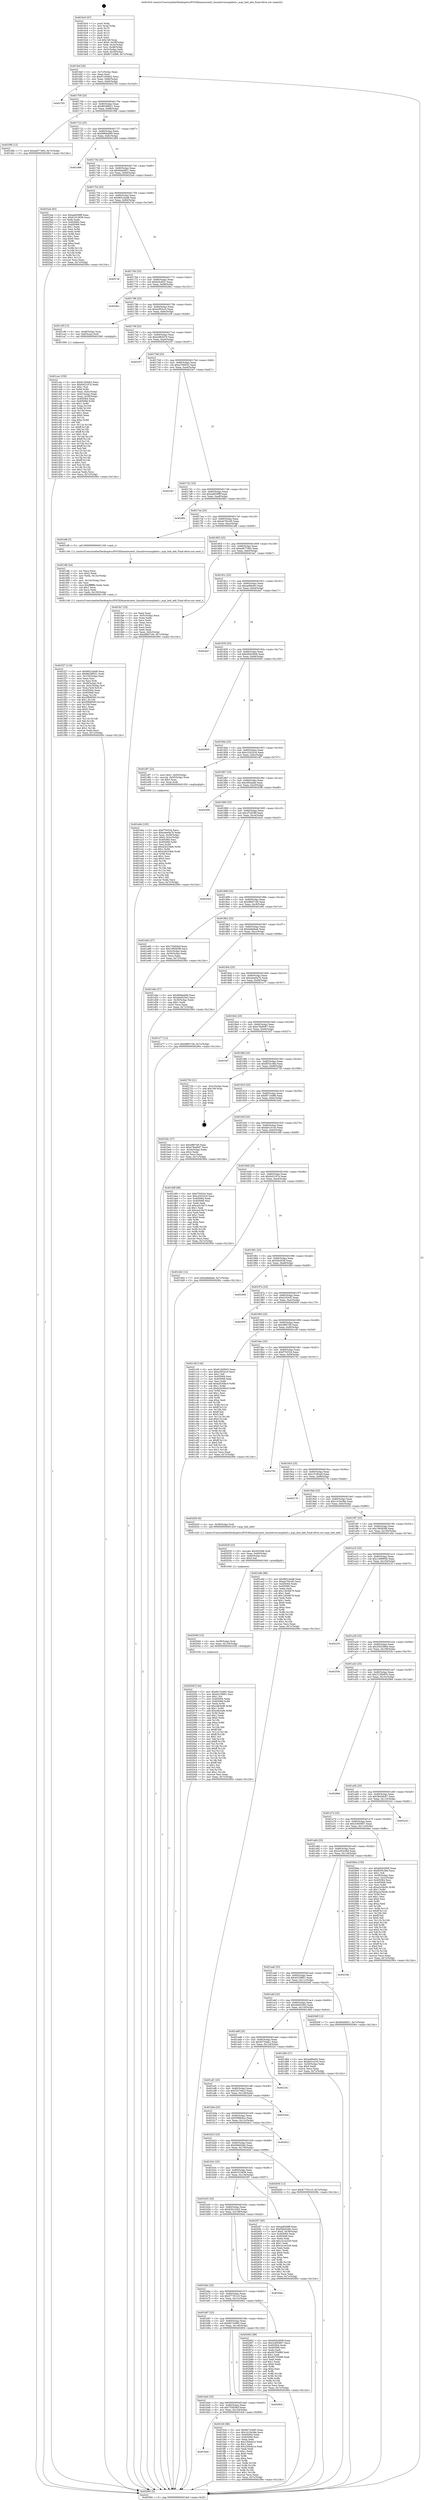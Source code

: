 digraph "0x4016c0" {
  label = "0x4016c0 (/mnt/c/Users/mathe/Desktop/tcc/POCII/binaries/extr_linuxdriversacpihed.c_acpi_hed_add_Final-ollvm.out::main(0))"
  labelloc = "t"
  node[shape=record]

  Entry [label="",width=0.3,height=0.3,shape=circle,fillcolor=black,style=filled]
  "0x4016ef" [label="{
     0x4016ef [26]\l
     | [instrs]\l
     &nbsp;&nbsp;0x4016ef \<+3\>: mov -0x7c(%rbp),%eax\l
     &nbsp;&nbsp;0x4016f2 \<+2\>: mov %eax,%ecx\l
     &nbsp;&nbsp;0x4016f4 \<+6\>: sub $0x81200b02,%ecx\l
     &nbsp;&nbsp;0x4016fa \<+3\>: mov %eax,-0x80(%rbp)\l
     &nbsp;&nbsp;0x4016fd \<+6\>: mov %ecx,-0x84(%rbp)\l
     &nbsp;&nbsp;0x401703 \<+6\>: je 0000000000402765 \<main+0x10a5\>\l
  }"]
  "0x402765" [label="{
     0x402765\l
  }", style=dashed]
  "0x401709" [label="{
     0x401709 [25]\l
     | [instrs]\l
     &nbsp;&nbsp;0x401709 \<+5\>: jmp 000000000040170e \<main+0x4e\>\l
     &nbsp;&nbsp;0x40170e \<+3\>: mov -0x80(%rbp),%eax\l
     &nbsp;&nbsp;0x401711 \<+5\>: sub $0x86298021,%eax\l
     &nbsp;&nbsp;0x401716 \<+6\>: mov %eax,-0x88(%rbp)\l
     &nbsp;&nbsp;0x40171c \<+6\>: je 0000000000401f9b \<main+0x8db\>\l
  }"]
  Exit [label="",width=0.3,height=0.3,shape=circle,fillcolor=black,style=filled,peripheries=2]
  "0x401f9b" [label="{
     0x401f9b [12]\l
     | [instrs]\l
     &nbsp;&nbsp;0x401f9b \<+7\>: movl $0xad077d92,-0x7c(%rbp)\l
     &nbsp;&nbsp;0x401fa2 \<+5\>: jmp 000000000040290c \<main+0x124c\>\l
  }"]
  "0x401722" [label="{
     0x401722 [25]\l
     | [instrs]\l
     &nbsp;&nbsp;0x401722 \<+5\>: jmp 0000000000401727 \<main+0x67\>\l
     &nbsp;&nbsp;0x401727 \<+3\>: mov -0x80(%rbp),%eax\l
     &nbsp;&nbsp;0x40172a \<+5\>: sub $0x8966eb99,%eax\l
     &nbsp;&nbsp;0x40172f \<+6\>: mov %eax,-0x8c(%rbp)\l
     &nbsp;&nbsp;0x401735 \<+6\>: je 0000000000401d69 \<main+0x6a9\>\l
  }"]
  "0x40204f" [label="{
     0x40204f [144]\l
     | [instrs]\l
     &nbsp;&nbsp;0x40204f \<+5\>: mov $0x6b73c665,%eax\l
     &nbsp;&nbsp;0x402054 \<+5\>: mov $0x43238f01,%esi\l
     &nbsp;&nbsp;0x402059 \<+2\>: mov $0x1,%cl\l
     &nbsp;&nbsp;0x40205b \<+7\>: mov 0x405064,%edx\l
     &nbsp;&nbsp;0x402062 \<+8\>: mov 0x405068,%r8d\l
     &nbsp;&nbsp;0x40206a \<+3\>: mov %edx,%r9d\l
     &nbsp;&nbsp;0x40206d \<+7\>: sub $0xcd63ed6,%r9d\l
     &nbsp;&nbsp;0x402074 \<+4\>: sub $0x1,%r9d\l
     &nbsp;&nbsp;0x402078 \<+7\>: add $0xcd63ed6,%r9d\l
     &nbsp;&nbsp;0x40207f \<+4\>: imul %r9d,%edx\l
     &nbsp;&nbsp;0x402083 \<+3\>: and $0x1,%edx\l
     &nbsp;&nbsp;0x402086 \<+3\>: cmp $0x0,%edx\l
     &nbsp;&nbsp;0x402089 \<+4\>: sete %r10b\l
     &nbsp;&nbsp;0x40208d \<+4\>: cmp $0xa,%r8d\l
     &nbsp;&nbsp;0x402091 \<+4\>: setl %r11b\l
     &nbsp;&nbsp;0x402095 \<+3\>: mov %r10b,%bl\l
     &nbsp;&nbsp;0x402098 \<+3\>: xor $0xff,%bl\l
     &nbsp;&nbsp;0x40209b \<+3\>: mov %r11b,%r14b\l
     &nbsp;&nbsp;0x40209e \<+4\>: xor $0xff,%r14b\l
     &nbsp;&nbsp;0x4020a2 \<+3\>: xor $0x1,%cl\l
     &nbsp;&nbsp;0x4020a5 \<+3\>: mov %bl,%r15b\l
     &nbsp;&nbsp;0x4020a8 \<+4\>: and $0xff,%r15b\l
     &nbsp;&nbsp;0x4020ac \<+3\>: and %cl,%r10b\l
     &nbsp;&nbsp;0x4020af \<+3\>: mov %r14b,%r12b\l
     &nbsp;&nbsp;0x4020b2 \<+4\>: and $0xff,%r12b\l
     &nbsp;&nbsp;0x4020b6 \<+3\>: and %cl,%r11b\l
     &nbsp;&nbsp;0x4020b9 \<+3\>: or %r10b,%r15b\l
     &nbsp;&nbsp;0x4020bc \<+3\>: or %r11b,%r12b\l
     &nbsp;&nbsp;0x4020bf \<+3\>: xor %r12b,%r15b\l
     &nbsp;&nbsp;0x4020c2 \<+3\>: or %r14b,%bl\l
     &nbsp;&nbsp;0x4020c5 \<+3\>: xor $0xff,%bl\l
     &nbsp;&nbsp;0x4020c8 \<+3\>: or $0x1,%cl\l
     &nbsp;&nbsp;0x4020cb \<+2\>: and %cl,%bl\l
     &nbsp;&nbsp;0x4020cd \<+3\>: or %bl,%r15b\l
     &nbsp;&nbsp;0x4020d0 \<+4\>: test $0x1,%r15b\l
     &nbsp;&nbsp;0x4020d4 \<+3\>: cmovne %esi,%eax\l
     &nbsp;&nbsp;0x4020d7 \<+3\>: mov %eax,-0x7c(%rbp)\l
     &nbsp;&nbsp;0x4020da \<+5\>: jmp 000000000040290c \<main+0x124c\>\l
  }"]
  "0x401d69" [label="{
     0x401d69\l
  }", style=dashed]
  "0x40173b" [label="{
     0x40173b [25]\l
     | [instrs]\l
     &nbsp;&nbsp;0x40173b \<+5\>: jmp 0000000000401740 \<main+0x80\>\l
     &nbsp;&nbsp;0x401740 \<+3\>: mov -0x80(%rbp),%eax\l
     &nbsp;&nbsp;0x401743 \<+5\>: sub $0x90eb6f21,%eax\l
     &nbsp;&nbsp;0x401748 \<+6\>: mov %eax,-0x90(%rbp)\l
     &nbsp;&nbsp;0x40174e \<+6\>: je 00000000004025a4 \<main+0xee4\>\l
  }"]
  "0x402040" [label="{
     0x402040 [15]\l
     | [instrs]\l
     &nbsp;&nbsp;0x402040 \<+4\>: mov -0x58(%rbp),%rdi\l
     &nbsp;&nbsp;0x402044 \<+6\>: mov %eax,-0x154(%rbp)\l
     &nbsp;&nbsp;0x40204a \<+5\>: call 0000000000401030 \<free@plt\>\l
     | [calls]\l
     &nbsp;&nbsp;0x401030 \{1\} (unknown)\l
  }"]
  "0x4025a4" [label="{
     0x4025a4 [83]\l
     | [instrs]\l
     &nbsp;&nbsp;0x4025a4 \<+5\>: mov $0xaa8508ff,%eax\l
     &nbsp;&nbsp;0x4025a9 \<+5\>: mov $0x61015636,%ecx\l
     &nbsp;&nbsp;0x4025ae \<+2\>: xor %edx,%edx\l
     &nbsp;&nbsp;0x4025b0 \<+7\>: mov 0x405064,%esi\l
     &nbsp;&nbsp;0x4025b7 \<+7\>: mov 0x405068,%edi\l
     &nbsp;&nbsp;0x4025be \<+3\>: sub $0x1,%edx\l
     &nbsp;&nbsp;0x4025c1 \<+3\>: mov %esi,%r8d\l
     &nbsp;&nbsp;0x4025c4 \<+3\>: add %edx,%r8d\l
     &nbsp;&nbsp;0x4025c7 \<+4\>: imul %r8d,%esi\l
     &nbsp;&nbsp;0x4025cb \<+3\>: and $0x1,%esi\l
     &nbsp;&nbsp;0x4025ce \<+3\>: cmp $0x0,%esi\l
     &nbsp;&nbsp;0x4025d1 \<+4\>: sete %r9b\l
     &nbsp;&nbsp;0x4025d5 \<+3\>: cmp $0xa,%edi\l
     &nbsp;&nbsp;0x4025d8 \<+4\>: setl %r10b\l
     &nbsp;&nbsp;0x4025dc \<+3\>: mov %r9b,%r11b\l
     &nbsp;&nbsp;0x4025df \<+3\>: and %r10b,%r11b\l
     &nbsp;&nbsp;0x4025e2 \<+3\>: xor %r10b,%r9b\l
     &nbsp;&nbsp;0x4025e5 \<+3\>: or %r9b,%r11b\l
     &nbsp;&nbsp;0x4025e8 \<+4\>: test $0x1,%r11b\l
     &nbsp;&nbsp;0x4025ec \<+3\>: cmovne %ecx,%eax\l
     &nbsp;&nbsp;0x4025ef \<+3\>: mov %eax,-0x7c(%rbp)\l
     &nbsp;&nbsp;0x4025f2 \<+5\>: jmp 000000000040290c \<main+0x124c\>\l
  }"]
  "0x401754" [label="{
     0x401754 [25]\l
     | [instrs]\l
     &nbsp;&nbsp;0x401754 \<+5\>: jmp 0000000000401759 \<main+0x99\>\l
     &nbsp;&nbsp;0x401759 \<+3\>: mov -0x80(%rbp),%eax\l
     &nbsp;&nbsp;0x40175c \<+5\>: sub $0x9651dad8,%eax\l
     &nbsp;&nbsp;0x401761 \<+6\>: mov %eax,-0x94(%rbp)\l
     &nbsp;&nbsp;0x401767 \<+6\>: je 00000000004027af \<main+0x10ef\>\l
  }"]
  "0x402029" [label="{
     0x402029 [23]\l
     | [instrs]\l
     &nbsp;&nbsp;0x402029 \<+10\>: movabs $0x4030d6,%rdi\l
     &nbsp;&nbsp;0x402033 \<+3\>: mov %eax,-0x60(%rbp)\l
     &nbsp;&nbsp;0x402036 \<+3\>: mov -0x60(%rbp),%esi\l
     &nbsp;&nbsp;0x402039 \<+2\>: mov $0x0,%al\l
     &nbsp;&nbsp;0x40203b \<+5\>: call 0000000000401040 \<printf@plt\>\l
     | [calls]\l
     &nbsp;&nbsp;0x401040 \{1\} (unknown)\l
  }"]
  "0x4027af" [label="{
     0x4027af\l
  }", style=dashed]
  "0x40176d" [label="{
     0x40176d [25]\l
     | [instrs]\l
     &nbsp;&nbsp;0x40176d \<+5\>: jmp 0000000000401772 \<main+0xb2\>\l
     &nbsp;&nbsp;0x401772 \<+3\>: mov -0x80(%rbp),%eax\l
     &nbsp;&nbsp;0x401775 \<+5\>: sub $0x9cfcdf31,%eax\l
     &nbsp;&nbsp;0x40177a \<+6\>: mov %eax,-0x98(%rbp)\l
     &nbsp;&nbsp;0x401780 \<+6\>: je 00000000004028e1 \<main+0x1221\>\l
  }"]
  "0x401bb9" [label="{
     0x401bb9\l
  }", style=dashed]
  "0x4028e1" [label="{
     0x4028e1\l
  }", style=dashed]
  "0x401786" [label="{
     0x401786 [25]\l
     | [instrs]\l
     &nbsp;&nbsp;0x401786 \<+5\>: jmp 000000000040178b \<main+0xcb\>\l
     &nbsp;&nbsp;0x40178b \<+3\>: mov -0x80(%rbp),%eax\l
     &nbsp;&nbsp;0x40178e \<+5\>: sub $0xa2f53cc4,%eax\l
     &nbsp;&nbsp;0x401793 \<+6\>: mov %eax,-0x9c(%rbp)\l
     &nbsp;&nbsp;0x401799 \<+6\>: je 0000000000401c9f \<main+0x5df\>\l
  }"]
  "0x401fc8" [label="{
     0x401fc8 [88]\l
     | [instrs]\l
     &nbsp;&nbsp;0x401fc8 \<+5\>: mov $0x6b73c665,%eax\l
     &nbsp;&nbsp;0x401fcd \<+5\>: mov $0x1410e38a,%ecx\l
     &nbsp;&nbsp;0x401fd2 \<+7\>: mov 0x405064,%edx\l
     &nbsp;&nbsp;0x401fd9 \<+7\>: mov 0x405068,%esi\l
     &nbsp;&nbsp;0x401fe0 \<+2\>: mov %edx,%edi\l
     &nbsp;&nbsp;0x401fe2 \<+6\>: sub $0x230bda1e,%edi\l
     &nbsp;&nbsp;0x401fe8 \<+3\>: sub $0x1,%edi\l
     &nbsp;&nbsp;0x401feb \<+6\>: add $0x230bda1e,%edi\l
     &nbsp;&nbsp;0x401ff1 \<+3\>: imul %edi,%edx\l
     &nbsp;&nbsp;0x401ff4 \<+3\>: and $0x1,%edx\l
     &nbsp;&nbsp;0x401ff7 \<+3\>: cmp $0x0,%edx\l
     &nbsp;&nbsp;0x401ffa \<+4\>: sete %r8b\l
     &nbsp;&nbsp;0x401ffe \<+3\>: cmp $0xa,%esi\l
     &nbsp;&nbsp;0x402001 \<+4\>: setl %r9b\l
     &nbsp;&nbsp;0x402005 \<+3\>: mov %r8b,%r10b\l
     &nbsp;&nbsp;0x402008 \<+3\>: and %r9b,%r10b\l
     &nbsp;&nbsp;0x40200b \<+3\>: xor %r9b,%r8b\l
     &nbsp;&nbsp;0x40200e \<+3\>: or %r8b,%r10b\l
     &nbsp;&nbsp;0x402011 \<+4\>: test $0x1,%r10b\l
     &nbsp;&nbsp;0x402015 \<+3\>: cmovne %ecx,%eax\l
     &nbsp;&nbsp;0x402018 \<+3\>: mov %eax,-0x7c(%rbp)\l
     &nbsp;&nbsp;0x40201b \<+5\>: jmp 000000000040290c \<main+0x124c\>\l
  }"]
  "0x401c9f" [label="{
     0x401c9f [13]\l
     | [instrs]\l
     &nbsp;&nbsp;0x401c9f \<+4\>: mov -0x48(%rbp),%rax\l
     &nbsp;&nbsp;0x401ca3 \<+4\>: mov 0x8(%rax),%rdi\l
     &nbsp;&nbsp;0x401ca7 \<+5\>: call 0000000000401060 \<atoi@plt\>\l
     | [calls]\l
     &nbsp;&nbsp;0x401060 \{1\} (unknown)\l
  }"]
  "0x40179f" [label="{
     0x40179f [25]\l
     | [instrs]\l
     &nbsp;&nbsp;0x40179f \<+5\>: jmp 00000000004017a4 \<main+0xe4\>\l
     &nbsp;&nbsp;0x4017a4 \<+3\>: mov -0x80(%rbp),%eax\l
     &nbsp;&nbsp;0x4017a7 \<+5\>: sub $0xa5fb5d79,%eax\l
     &nbsp;&nbsp;0x4017ac \<+6\>: mov %eax,-0xa0(%rbp)\l
     &nbsp;&nbsp;0x4017b2 \<+6\>: je 0000000000402357 \<main+0xc97\>\l
  }"]
  "0x401ba0" [label="{
     0x401ba0 [25]\l
     | [instrs]\l
     &nbsp;&nbsp;0x401ba0 \<+5\>: jmp 0000000000401ba5 \<main+0x4e5\>\l
     &nbsp;&nbsp;0x401ba5 \<+3\>: mov -0x80(%rbp),%eax\l
     &nbsp;&nbsp;0x401ba8 \<+5\>: sub $0x755838cf,%eax\l
     &nbsp;&nbsp;0x401bad \<+6\>: mov %eax,-0x144(%rbp)\l
     &nbsp;&nbsp;0x401bb3 \<+6\>: je 0000000000401fc8 \<main+0x908\>\l
  }"]
  "0x402357" [label="{
     0x402357\l
  }", style=dashed]
  "0x4017b8" [label="{
     0x4017b8 [25]\l
     | [instrs]\l
     &nbsp;&nbsp;0x4017b8 \<+5\>: jmp 00000000004017bd \<main+0xfd\>\l
     &nbsp;&nbsp;0x4017bd \<+3\>: mov -0x80(%rbp),%eax\l
     &nbsp;&nbsp;0x4017c0 \<+5\>: sub $0xa7094f32,%eax\l
     &nbsp;&nbsp;0x4017c5 \<+6\>: mov %eax,-0xa4(%rbp)\l
     &nbsp;&nbsp;0x4017cb \<+6\>: je 00000000004023e7 \<main+0xd27\>\l
  }"]
  "0x402804" [label="{
     0x402804\l
  }", style=dashed]
  "0x4023e7" [label="{
     0x4023e7\l
  }", style=dashed]
  "0x4017d1" [label="{
     0x4017d1 [25]\l
     | [instrs]\l
     &nbsp;&nbsp;0x4017d1 \<+5\>: jmp 00000000004017d6 \<main+0x116\>\l
     &nbsp;&nbsp;0x4017d6 \<+3\>: mov -0x80(%rbp),%eax\l
     &nbsp;&nbsp;0x4017d9 \<+5\>: sub $0xaa8508ff,%eax\l
     &nbsp;&nbsp;0x4017de \<+6\>: mov %eax,-0xa8(%rbp)\l
     &nbsp;&nbsp;0x4017e4 \<+6\>: je 00000000004028f2 \<main+0x1232\>\l
  }"]
  "0x401b87" [label="{
     0x401b87 [25]\l
     | [instrs]\l
     &nbsp;&nbsp;0x401b87 \<+5\>: jmp 0000000000401b8c \<main+0x4cc\>\l
     &nbsp;&nbsp;0x401b8c \<+3\>: mov -0x80(%rbp),%eax\l
     &nbsp;&nbsp;0x401b8f \<+5\>: sub $0x6b73c665,%eax\l
     &nbsp;&nbsp;0x401b94 \<+6\>: mov %eax,-0x140(%rbp)\l
     &nbsp;&nbsp;0x401b9a \<+6\>: je 0000000000402804 \<main+0x1144\>\l
  }"]
  "0x4028f2" [label="{
     0x4028f2\l
  }", style=dashed]
  "0x4017ea" [label="{
     0x4017ea [25]\l
     | [instrs]\l
     &nbsp;&nbsp;0x4017ea \<+5\>: jmp 00000000004017ef \<main+0x12f\>\l
     &nbsp;&nbsp;0x4017ef \<+3\>: mov -0x80(%rbp),%eax\l
     &nbsp;&nbsp;0x4017f2 \<+5\>: sub $0xab792cd5,%eax\l
     &nbsp;&nbsp;0x4017f7 \<+6\>: mov %eax,-0xac(%rbp)\l
     &nbsp;&nbsp;0x4017fd \<+6\>: je 0000000000401ef6 \<main+0x836\>\l
  }"]
  "0x402662" [label="{
     0x402662 [88]\l
     | [instrs]\l
     &nbsp;&nbsp;0x402662 \<+5\>: mov $0xb92b3609,%eax\l
     &nbsp;&nbsp;0x402667 \<+5\>: mov $0x3c850807,%ecx\l
     &nbsp;&nbsp;0x40266c \<+7\>: mov 0x405064,%edx\l
     &nbsp;&nbsp;0x402673 \<+7\>: mov 0x405068,%esi\l
     &nbsp;&nbsp;0x40267a \<+2\>: mov %edx,%edi\l
     &nbsp;&nbsp;0x40267c \<+6\>: sub $0x94705d89,%edi\l
     &nbsp;&nbsp;0x402682 \<+3\>: sub $0x1,%edi\l
     &nbsp;&nbsp;0x402685 \<+6\>: add $0x94705d89,%edi\l
     &nbsp;&nbsp;0x40268b \<+3\>: imul %edi,%edx\l
     &nbsp;&nbsp;0x40268e \<+3\>: and $0x1,%edx\l
     &nbsp;&nbsp;0x402691 \<+3\>: cmp $0x0,%edx\l
     &nbsp;&nbsp;0x402694 \<+4\>: sete %r8b\l
     &nbsp;&nbsp;0x402698 \<+3\>: cmp $0xa,%esi\l
     &nbsp;&nbsp;0x40269b \<+4\>: setl %r9b\l
     &nbsp;&nbsp;0x40269f \<+3\>: mov %r8b,%r10b\l
     &nbsp;&nbsp;0x4026a2 \<+3\>: and %r9b,%r10b\l
     &nbsp;&nbsp;0x4026a5 \<+3\>: xor %r9b,%r8b\l
     &nbsp;&nbsp;0x4026a8 \<+3\>: or %r8b,%r10b\l
     &nbsp;&nbsp;0x4026ab \<+4\>: test $0x1,%r10b\l
     &nbsp;&nbsp;0x4026af \<+3\>: cmovne %ecx,%eax\l
     &nbsp;&nbsp;0x4026b2 \<+3\>: mov %eax,-0x7c(%rbp)\l
     &nbsp;&nbsp;0x4026b5 \<+5\>: jmp 000000000040290c \<main+0x124c\>\l
  }"]
  "0x401ef6" [label="{
     0x401ef6 [5]\l
     | [instrs]\l
     &nbsp;&nbsp;0x401ef6 \<+5\>: call 0000000000401160 \<next_i\>\l
     | [calls]\l
     &nbsp;&nbsp;0x401160 \{1\} (/mnt/c/Users/mathe/Desktop/tcc/POCII/binaries/extr_linuxdriversacpihed.c_acpi_hed_add_Final-ollvm.out::next_i)\l
  }"]
  "0x401803" [label="{
     0x401803 [25]\l
     | [instrs]\l
     &nbsp;&nbsp;0x401803 \<+5\>: jmp 0000000000401808 \<main+0x148\>\l
     &nbsp;&nbsp;0x401808 \<+3\>: mov -0x80(%rbp),%eax\l
     &nbsp;&nbsp;0x40180b \<+5\>: sub $0xad077d92,%eax\l
     &nbsp;&nbsp;0x401810 \<+6\>: mov %eax,-0xb0(%rbp)\l
     &nbsp;&nbsp;0x401816 \<+6\>: je 0000000000401fa7 \<main+0x8e7\>\l
  }"]
  "0x401b6e" [label="{
     0x401b6e [25]\l
     | [instrs]\l
     &nbsp;&nbsp;0x401b6e \<+5\>: jmp 0000000000401b73 \<main+0x4b3\>\l
     &nbsp;&nbsp;0x401b73 \<+3\>: mov -0x80(%rbp),%eax\l
     &nbsp;&nbsp;0x401b76 \<+5\>: sub $0x677351c5,%eax\l
     &nbsp;&nbsp;0x401b7b \<+6\>: mov %eax,-0x13c(%rbp)\l
     &nbsp;&nbsp;0x401b81 \<+6\>: je 0000000000402662 \<main+0xfa2\>\l
  }"]
  "0x401fa7" [label="{
     0x401fa7 [33]\l
     | [instrs]\l
     &nbsp;&nbsp;0x401fa7 \<+2\>: xor %eax,%eax\l
     &nbsp;&nbsp;0x401fa9 \<+3\>: mov -0x5c(%rbp),%ecx\l
     &nbsp;&nbsp;0x401fac \<+2\>: mov %eax,%edx\l
     &nbsp;&nbsp;0x401fae \<+2\>: sub %ecx,%edx\l
     &nbsp;&nbsp;0x401fb0 \<+2\>: mov %eax,%ecx\l
     &nbsp;&nbsp;0x401fb2 \<+3\>: sub $0x1,%ecx\l
     &nbsp;&nbsp;0x401fb5 \<+2\>: add %ecx,%edx\l
     &nbsp;&nbsp;0x401fb7 \<+2\>: sub %edx,%eax\l
     &nbsp;&nbsp;0x401fb9 \<+3\>: mov %eax,-0x5c(%rbp)\l
     &nbsp;&nbsp;0x401fbc \<+7\>: movl $0xd8857cf4,-0x7c(%rbp)\l
     &nbsp;&nbsp;0x401fc3 \<+5\>: jmp 000000000040290c \<main+0x124c\>\l
  }"]
  "0x40181c" [label="{
     0x40181c [25]\l
     | [instrs]\l
     &nbsp;&nbsp;0x40181c \<+5\>: jmp 0000000000401821 \<main+0x161\>\l
     &nbsp;&nbsp;0x401821 \<+3\>: mov -0x80(%rbp),%eax\l
     &nbsp;&nbsp;0x401824 \<+5\>: sub $0xae8fe40c,%eax\l
     &nbsp;&nbsp;0x401829 \<+6\>: mov %eax,-0xb4(%rbp)\l
     &nbsp;&nbsp;0x40182f \<+6\>: je 00000000004024d7 \<main+0xe17\>\l
  }"]
  "0x4020eb" [label="{
     0x4020eb\l
  }", style=dashed]
  "0x4024d7" [label="{
     0x4024d7\l
  }", style=dashed]
  "0x401835" [label="{
     0x401835 [25]\l
     | [instrs]\l
     &nbsp;&nbsp;0x401835 \<+5\>: jmp 000000000040183a \<main+0x17a\>\l
     &nbsp;&nbsp;0x40183a \<+3\>: mov -0x80(%rbp),%eax\l
     &nbsp;&nbsp;0x40183d \<+5\>: sub $0xb92b3609,%eax\l
     &nbsp;&nbsp;0x401842 \<+6\>: mov %eax,-0xb8(%rbp)\l
     &nbsp;&nbsp;0x401848 \<+6\>: je 0000000000402905 \<main+0x1245\>\l
  }"]
  "0x401b55" [label="{
     0x401b55 [25]\l
     | [instrs]\l
     &nbsp;&nbsp;0x401b55 \<+5\>: jmp 0000000000401b5a \<main+0x49a\>\l
     &nbsp;&nbsp;0x401b5a \<+3\>: mov -0x80(%rbp),%eax\l
     &nbsp;&nbsp;0x401b5d \<+5\>: sub $0x62614242,%eax\l
     &nbsp;&nbsp;0x401b62 \<+6\>: mov %eax,-0x138(%rbp)\l
     &nbsp;&nbsp;0x401b68 \<+6\>: je 00000000004020eb \<main+0xa2b\>\l
  }"]
  "0x402905" [label="{
     0x402905\l
  }", style=dashed]
  "0x40184e" [label="{
     0x40184e [25]\l
     | [instrs]\l
     &nbsp;&nbsp;0x40184e \<+5\>: jmp 0000000000401853 \<main+0x193\>\l
     &nbsp;&nbsp;0x401853 \<+3\>: mov -0x80(%rbp),%eax\l
     &nbsp;&nbsp;0x401856 \<+5\>: sub $0xc32032c6,%eax\l
     &nbsp;&nbsp;0x40185b \<+6\>: mov %eax,-0xbc(%rbp)\l
     &nbsp;&nbsp;0x401861 \<+6\>: je 0000000000401df7 \<main+0x737\>\l
  }"]
  "0x4025f7" [label="{
     0x4025f7 [95]\l
     | [instrs]\l
     &nbsp;&nbsp;0x4025f7 \<+5\>: mov $0xaa8508ff,%eax\l
     &nbsp;&nbsp;0x4025fc \<+5\>: mov $0x5b6d2ddc,%ecx\l
     &nbsp;&nbsp;0x402601 \<+7\>: movl $0x0,-0x38(%rbp)\l
     &nbsp;&nbsp;0x402608 \<+7\>: mov 0x405064,%edx\l
     &nbsp;&nbsp;0x40260f \<+7\>: mov 0x405068,%esi\l
     &nbsp;&nbsp;0x402616 \<+2\>: mov %edx,%edi\l
     &nbsp;&nbsp;0x402618 \<+6\>: add $0xc41ee329,%edi\l
     &nbsp;&nbsp;0x40261e \<+3\>: sub $0x1,%edi\l
     &nbsp;&nbsp;0x402621 \<+6\>: sub $0xc41ee329,%edi\l
     &nbsp;&nbsp;0x402627 \<+3\>: imul %edi,%edx\l
     &nbsp;&nbsp;0x40262a \<+3\>: and $0x1,%edx\l
     &nbsp;&nbsp;0x40262d \<+3\>: cmp $0x0,%edx\l
     &nbsp;&nbsp;0x402630 \<+4\>: sete %r8b\l
     &nbsp;&nbsp;0x402634 \<+3\>: cmp $0xa,%esi\l
     &nbsp;&nbsp;0x402637 \<+4\>: setl %r9b\l
     &nbsp;&nbsp;0x40263b \<+3\>: mov %r8b,%r10b\l
     &nbsp;&nbsp;0x40263e \<+3\>: and %r9b,%r10b\l
     &nbsp;&nbsp;0x402641 \<+3\>: xor %r9b,%r8b\l
     &nbsp;&nbsp;0x402644 \<+3\>: or %r8b,%r10b\l
     &nbsp;&nbsp;0x402647 \<+4\>: test $0x1,%r10b\l
     &nbsp;&nbsp;0x40264b \<+3\>: cmovne %ecx,%eax\l
     &nbsp;&nbsp;0x40264e \<+3\>: mov %eax,-0x7c(%rbp)\l
     &nbsp;&nbsp;0x402651 \<+5\>: jmp 000000000040290c \<main+0x124c\>\l
  }"]
  "0x401df7" [label="{
     0x401df7 [23]\l
     | [instrs]\l
     &nbsp;&nbsp;0x401df7 \<+7\>: movl $0x1,-0x50(%rbp)\l
     &nbsp;&nbsp;0x401dfe \<+4\>: movslq -0x50(%rbp),%rax\l
     &nbsp;&nbsp;0x401e02 \<+4\>: shl $0x3,%rax\l
     &nbsp;&nbsp;0x401e06 \<+3\>: mov %rax,%rdi\l
     &nbsp;&nbsp;0x401e09 \<+5\>: call 0000000000401050 \<malloc@plt\>\l
     | [calls]\l
     &nbsp;&nbsp;0x401050 \{1\} (unknown)\l
  }"]
  "0x401867" [label="{
     0x401867 [25]\l
     | [instrs]\l
     &nbsp;&nbsp;0x401867 \<+5\>: jmp 000000000040186c \<main+0x1ac\>\l
     &nbsp;&nbsp;0x40186c \<+3\>: mov -0x80(%rbp),%eax\l
     &nbsp;&nbsp;0x40186f \<+5\>: sub $0xc6f3aabb,%eax\l
     &nbsp;&nbsp;0x401874 \<+6\>: mov %eax,-0xc0(%rbp)\l
     &nbsp;&nbsp;0x40187a \<+6\>: je 0000000000402598 \<main+0xed8\>\l
  }"]
  "0x401b3c" [label="{
     0x401b3c [25]\l
     | [instrs]\l
     &nbsp;&nbsp;0x401b3c \<+5\>: jmp 0000000000401b41 \<main+0x481\>\l
     &nbsp;&nbsp;0x401b41 \<+3\>: mov -0x80(%rbp),%eax\l
     &nbsp;&nbsp;0x401b44 \<+5\>: sub $0x61015636,%eax\l
     &nbsp;&nbsp;0x401b49 \<+6\>: mov %eax,-0x134(%rbp)\l
     &nbsp;&nbsp;0x401b4f \<+6\>: je 00000000004025f7 \<main+0xf37\>\l
  }"]
  "0x402598" [label="{
     0x402598\l
  }", style=dashed]
  "0x401880" [label="{
     0x401880 [25]\l
     | [instrs]\l
     &nbsp;&nbsp;0x401880 \<+5\>: jmp 0000000000401885 \<main+0x1c5\>\l
     &nbsp;&nbsp;0x401885 \<+3\>: mov -0x80(%rbp),%eax\l
     &nbsp;&nbsp;0x401888 \<+5\>: sub $0xcf7d438f,%eax\l
     &nbsp;&nbsp;0x40188d \<+6\>: mov %eax,-0xc4(%rbp)\l
     &nbsp;&nbsp;0x401893 \<+6\>: je 00000000004024e3 \<main+0xe23\>\l
  }"]
  "0x402656" [label="{
     0x402656 [12]\l
     | [instrs]\l
     &nbsp;&nbsp;0x402656 \<+7\>: movl $0x677351c5,-0x7c(%rbp)\l
     &nbsp;&nbsp;0x40265d \<+5\>: jmp 000000000040290c \<main+0x124c\>\l
  }"]
  "0x4024e3" [label="{
     0x4024e3\l
  }", style=dashed]
  "0x401899" [label="{
     0x401899 [25]\l
     | [instrs]\l
     &nbsp;&nbsp;0x401899 \<+5\>: jmp 000000000040189e \<main+0x1de\>\l
     &nbsp;&nbsp;0x40189e \<+3\>: mov -0x80(%rbp),%eax\l
     &nbsp;&nbsp;0x4018a1 \<+5\>: sub $0xd8857cf4,%eax\l
     &nbsp;&nbsp;0x4018a6 \<+6\>: mov %eax,-0xc8(%rbp)\l
     &nbsp;&nbsp;0x4018ac \<+6\>: je 0000000000401e83 \<main+0x7c3\>\l
  }"]
  "0x401b23" [label="{
     0x401b23 [25]\l
     | [instrs]\l
     &nbsp;&nbsp;0x401b23 \<+5\>: jmp 0000000000401b28 \<main+0x468\>\l
     &nbsp;&nbsp;0x401b28 \<+3\>: mov -0x80(%rbp),%eax\l
     &nbsp;&nbsp;0x401b2b \<+5\>: sub $0x5b6d2ddc,%eax\l
     &nbsp;&nbsp;0x401b30 \<+6\>: mov %eax,-0x130(%rbp)\l
     &nbsp;&nbsp;0x401b36 \<+6\>: je 0000000000402656 \<main+0xf96\>\l
  }"]
  "0x401e83" [label="{
     0x401e83 [27]\l
     | [instrs]\l
     &nbsp;&nbsp;0x401e83 \<+5\>: mov $0x755838cf,%eax\l
     &nbsp;&nbsp;0x401e88 \<+5\>: mov $0x199565f8,%ecx\l
     &nbsp;&nbsp;0x401e8d \<+3\>: mov -0x5c(%rbp),%edx\l
     &nbsp;&nbsp;0x401e90 \<+3\>: cmp -0x50(%rbp),%edx\l
     &nbsp;&nbsp;0x401e93 \<+3\>: cmovl %ecx,%eax\l
     &nbsp;&nbsp;0x401e96 \<+3\>: mov %eax,-0x7c(%rbp)\l
     &nbsp;&nbsp;0x401e99 \<+5\>: jmp 000000000040290c \<main+0x124c\>\l
  }"]
  "0x4018b2" [label="{
     0x4018b2 [25]\l
     | [instrs]\l
     &nbsp;&nbsp;0x4018b2 \<+5\>: jmp 00000000004018b7 \<main+0x1f7\>\l
     &nbsp;&nbsp;0x4018b7 \<+3\>: mov -0x80(%rbp),%eax\l
     &nbsp;&nbsp;0x4018ba \<+5\>: sub $0xda8afeab,%eax\l
     &nbsp;&nbsp;0x4018bf \<+6\>: mov %eax,-0xcc(%rbp)\l
     &nbsp;&nbsp;0x4018c5 \<+6\>: je 0000000000401d4e \<main+0x68e\>\l
  }"]
  "0x4028c2" [label="{
     0x4028c2\l
  }", style=dashed]
  "0x401d4e" [label="{
     0x401d4e [27]\l
     | [instrs]\l
     &nbsp;&nbsp;0x401d4e \<+5\>: mov $0x8966eb99,%eax\l
     &nbsp;&nbsp;0x401d53 \<+5\>: mov $0x46d52563,%ecx\l
     &nbsp;&nbsp;0x401d58 \<+3\>: mov -0x30(%rbp),%edx\l
     &nbsp;&nbsp;0x401d5b \<+3\>: cmp $0x1,%edx\l
     &nbsp;&nbsp;0x401d5e \<+3\>: cmovl %ecx,%eax\l
     &nbsp;&nbsp;0x401d61 \<+3\>: mov %eax,-0x7c(%rbp)\l
     &nbsp;&nbsp;0x401d64 \<+5\>: jmp 000000000040290c \<main+0x124c\>\l
  }"]
  "0x4018cb" [label="{
     0x4018cb [25]\l
     | [instrs]\l
     &nbsp;&nbsp;0x4018cb \<+5\>: jmp 00000000004018d0 \<main+0x210\>\l
     &nbsp;&nbsp;0x4018d0 \<+3\>: mov -0x80(%rbp),%eax\l
     &nbsp;&nbsp;0x4018d3 \<+5\>: sub $0xe4ee0a7b,%eax\l
     &nbsp;&nbsp;0x4018d8 \<+6\>: mov %eax,-0xd0(%rbp)\l
     &nbsp;&nbsp;0x4018de \<+6\>: je 0000000000401e77 \<main+0x7b7\>\l
  }"]
  "0x401b0a" [label="{
     0x401b0a [25]\l
     | [instrs]\l
     &nbsp;&nbsp;0x401b0a \<+5\>: jmp 0000000000401b0f \<main+0x44f\>\l
     &nbsp;&nbsp;0x401b0f \<+3\>: mov -0x80(%rbp),%eax\l
     &nbsp;&nbsp;0x401b12 \<+5\>: sub $0x59fbb9ca,%eax\l
     &nbsp;&nbsp;0x401b17 \<+6\>: mov %eax,-0x12c(%rbp)\l
     &nbsp;&nbsp;0x401b1d \<+6\>: je 00000000004028c2 \<main+0x1202\>\l
  }"]
  "0x401e77" [label="{
     0x401e77 [12]\l
     | [instrs]\l
     &nbsp;&nbsp;0x401e77 \<+7\>: movl $0xd8857cf4,-0x7c(%rbp)\l
     &nbsp;&nbsp;0x401e7e \<+5\>: jmp 000000000040290c \<main+0x124c\>\l
  }"]
  "0x4018e4" [label="{
     0x4018e4 [25]\l
     | [instrs]\l
     &nbsp;&nbsp;0x4018e4 \<+5\>: jmp 00000000004018e9 \<main+0x229\>\l
     &nbsp;&nbsp;0x4018e9 \<+3\>: mov -0x80(%rbp),%eax\l
     &nbsp;&nbsp;0x4018ec \<+5\>: sub $0xe78a8587,%eax\l
     &nbsp;&nbsp;0x4018f1 \<+6\>: mov %eax,-0xd4(%rbp)\l
     &nbsp;&nbsp;0x4018f7 \<+6\>: je 0000000000401bf7 \<main+0x537\>\l
  }"]
  "0x4022b4" [label="{
     0x4022b4\l
  }", style=dashed]
  "0x401bf7" [label="{
     0x401bf7\l
  }", style=dashed]
  "0x4018fd" [label="{
     0x4018fd [25]\l
     | [instrs]\l
     &nbsp;&nbsp;0x4018fd \<+5\>: jmp 0000000000401902 \<main+0x242\>\l
     &nbsp;&nbsp;0x401902 \<+3\>: mov -0x80(%rbp),%eax\l
     &nbsp;&nbsp;0x401905 \<+5\>: sub $0xf035c38d,%eax\l
     &nbsp;&nbsp;0x40190a \<+6\>: mov %eax,-0xd8(%rbp)\l
     &nbsp;&nbsp;0x401910 \<+6\>: je 0000000000402750 \<main+0x1090\>\l
  }"]
  "0x401af1" [label="{
     0x401af1 [25]\l
     | [instrs]\l
     &nbsp;&nbsp;0x401af1 \<+5\>: jmp 0000000000401af6 \<main+0x436\>\l
     &nbsp;&nbsp;0x401af6 \<+3\>: mov -0x80(%rbp),%eax\l
     &nbsp;&nbsp;0x401af9 \<+5\>: sub $0x5327e6c2,%eax\l
     &nbsp;&nbsp;0x401afe \<+6\>: mov %eax,-0x128(%rbp)\l
     &nbsp;&nbsp;0x401b04 \<+6\>: je 00000000004022b4 \<main+0xbf4\>\l
  }"]
  "0x402750" [label="{
     0x402750 [21]\l
     | [instrs]\l
     &nbsp;&nbsp;0x402750 \<+3\>: mov -0x2c(%rbp),%eax\l
     &nbsp;&nbsp;0x402753 \<+7\>: add $0x148,%rsp\l
     &nbsp;&nbsp;0x40275a \<+1\>: pop %rbx\l
     &nbsp;&nbsp;0x40275b \<+2\>: pop %r12\l
     &nbsp;&nbsp;0x40275d \<+2\>: pop %r13\l
     &nbsp;&nbsp;0x40275f \<+2\>: pop %r14\l
     &nbsp;&nbsp;0x402761 \<+2\>: pop %r15\l
     &nbsp;&nbsp;0x402763 \<+1\>: pop %rbp\l
     &nbsp;&nbsp;0x402764 \<+1\>: ret\l
  }"]
  "0x401916" [label="{
     0x401916 [25]\l
     | [instrs]\l
     &nbsp;&nbsp;0x401916 \<+5\>: jmp 000000000040191b \<main+0x25b\>\l
     &nbsp;&nbsp;0x40191b \<+3\>: mov -0x80(%rbp),%eax\l
     &nbsp;&nbsp;0x40191e \<+5\>: sub $0xf6714d98,%eax\l
     &nbsp;&nbsp;0x401923 \<+6\>: mov %eax,-0xdc(%rbp)\l
     &nbsp;&nbsp;0x401929 \<+6\>: je 0000000000401bdc \<main+0x51c\>\l
  }"]
  "0x40225c" [label="{
     0x40225c\l
  }", style=dashed]
  "0x401bdc" [label="{
     0x401bdc [27]\l
     | [instrs]\l
     &nbsp;&nbsp;0x401bdc \<+5\>: mov $0xef80700,%eax\l
     &nbsp;&nbsp;0x401be1 \<+5\>: mov $0xe78a8587,%ecx\l
     &nbsp;&nbsp;0x401be6 \<+3\>: mov -0x34(%rbp),%edx\l
     &nbsp;&nbsp;0x401be9 \<+3\>: cmp $0x2,%edx\l
     &nbsp;&nbsp;0x401bec \<+3\>: cmovne %ecx,%eax\l
     &nbsp;&nbsp;0x401bef \<+3\>: mov %eax,-0x7c(%rbp)\l
     &nbsp;&nbsp;0x401bf2 \<+5\>: jmp 000000000040290c \<main+0x124c\>\l
  }"]
  "0x40192f" [label="{
     0x40192f [25]\l
     | [instrs]\l
     &nbsp;&nbsp;0x40192f \<+5\>: jmp 0000000000401934 \<main+0x274\>\l
     &nbsp;&nbsp;0x401934 \<+3\>: mov -0x80(%rbp),%eax\l
     &nbsp;&nbsp;0x401937 \<+5\>: sub $0xfa01d145,%eax\l
     &nbsp;&nbsp;0x40193c \<+6\>: mov %eax,-0xe0(%rbp)\l
     &nbsp;&nbsp;0x401942 \<+6\>: je 0000000000401d9f \<main+0x6df\>\l
  }"]
  "0x40290c" [label="{
     0x40290c [5]\l
     | [instrs]\l
     &nbsp;&nbsp;0x40290c \<+5\>: jmp 00000000004016ef \<main+0x2f\>\l
  }"]
  "0x4016c0" [label="{
     0x4016c0 [47]\l
     | [instrs]\l
     &nbsp;&nbsp;0x4016c0 \<+1\>: push %rbp\l
     &nbsp;&nbsp;0x4016c1 \<+3\>: mov %rsp,%rbp\l
     &nbsp;&nbsp;0x4016c4 \<+2\>: push %r15\l
     &nbsp;&nbsp;0x4016c6 \<+2\>: push %r14\l
     &nbsp;&nbsp;0x4016c8 \<+2\>: push %r13\l
     &nbsp;&nbsp;0x4016ca \<+2\>: push %r12\l
     &nbsp;&nbsp;0x4016cc \<+1\>: push %rbx\l
     &nbsp;&nbsp;0x4016cd \<+7\>: sub $0x148,%rsp\l
     &nbsp;&nbsp;0x4016d4 \<+7\>: movl $0x0,-0x38(%rbp)\l
     &nbsp;&nbsp;0x4016db \<+3\>: mov %edi,-0x3c(%rbp)\l
     &nbsp;&nbsp;0x4016de \<+4\>: mov %rsi,-0x48(%rbp)\l
     &nbsp;&nbsp;0x4016e2 \<+3\>: mov -0x3c(%rbp),%edi\l
     &nbsp;&nbsp;0x4016e5 \<+3\>: mov %edi,-0x34(%rbp)\l
     &nbsp;&nbsp;0x4016e8 \<+7\>: movl $0xf6714d98,-0x7c(%rbp)\l
  }"]
  "0x401f27" [label="{
     0x401f27 [116]\l
     | [instrs]\l
     &nbsp;&nbsp;0x401f27 \<+5\>: mov $0x9651dad8,%ecx\l
     &nbsp;&nbsp;0x401f2c \<+5\>: mov $0x86298021,%edx\l
     &nbsp;&nbsp;0x401f31 \<+6\>: mov -0x150(%rbp),%esi\l
     &nbsp;&nbsp;0x401f37 \<+3\>: imul %eax,%esi\l
     &nbsp;&nbsp;0x401f3a \<+3\>: movslq %esi,%rdi\l
     &nbsp;&nbsp;0x401f3d \<+4\>: mov -0x58(%rbp),%r8\l
     &nbsp;&nbsp;0x401f41 \<+4\>: movslq -0x5c(%rbp),%r9\l
     &nbsp;&nbsp;0x401f45 \<+4\>: mov %rdi,(%r8,%r9,8)\l
     &nbsp;&nbsp;0x401f49 \<+7\>: mov 0x405064,%eax\l
     &nbsp;&nbsp;0x401f50 \<+7\>: mov 0x405068,%esi\l
     &nbsp;&nbsp;0x401f57 \<+3\>: mov %eax,%r10d\l
     &nbsp;&nbsp;0x401f5a \<+7\>: add $0x5f8d9583,%r10d\l
     &nbsp;&nbsp;0x401f61 \<+4\>: sub $0x1,%r10d\l
     &nbsp;&nbsp;0x401f65 \<+7\>: sub $0x5f8d9583,%r10d\l
     &nbsp;&nbsp;0x401f6c \<+4\>: imul %r10d,%eax\l
     &nbsp;&nbsp;0x401f70 \<+3\>: and $0x1,%eax\l
     &nbsp;&nbsp;0x401f73 \<+3\>: cmp $0x0,%eax\l
     &nbsp;&nbsp;0x401f76 \<+4\>: sete %r11b\l
     &nbsp;&nbsp;0x401f7a \<+3\>: cmp $0xa,%esi\l
     &nbsp;&nbsp;0x401f7d \<+3\>: setl %bl\l
     &nbsp;&nbsp;0x401f80 \<+3\>: mov %r11b,%r14b\l
     &nbsp;&nbsp;0x401f83 \<+3\>: and %bl,%r14b\l
     &nbsp;&nbsp;0x401f86 \<+3\>: xor %bl,%r11b\l
     &nbsp;&nbsp;0x401f89 \<+3\>: or %r11b,%r14b\l
     &nbsp;&nbsp;0x401f8c \<+4\>: test $0x1,%r14b\l
     &nbsp;&nbsp;0x401f90 \<+3\>: cmovne %edx,%ecx\l
     &nbsp;&nbsp;0x401f93 \<+3\>: mov %ecx,-0x7c(%rbp)\l
     &nbsp;&nbsp;0x401f96 \<+5\>: jmp 000000000040290c \<main+0x124c\>\l
  }"]
  "0x401d9f" [label="{
     0x401d9f [88]\l
     | [instrs]\l
     &nbsp;&nbsp;0x401d9f \<+5\>: mov $0xf750534,%eax\l
     &nbsp;&nbsp;0x401da4 \<+5\>: mov $0xc32032c6,%ecx\l
     &nbsp;&nbsp;0x401da9 \<+7\>: mov 0x405064,%edx\l
     &nbsp;&nbsp;0x401db0 \<+7\>: mov 0x405068,%esi\l
     &nbsp;&nbsp;0x401db7 \<+2\>: mov %edx,%edi\l
     &nbsp;&nbsp;0x401db9 \<+6\>: sub $0xce419a73,%edi\l
     &nbsp;&nbsp;0x401dbf \<+3\>: sub $0x1,%edi\l
     &nbsp;&nbsp;0x401dc2 \<+6\>: add $0xce419a73,%edi\l
     &nbsp;&nbsp;0x401dc8 \<+3\>: imul %edi,%edx\l
     &nbsp;&nbsp;0x401dcb \<+3\>: and $0x1,%edx\l
     &nbsp;&nbsp;0x401dce \<+3\>: cmp $0x0,%edx\l
     &nbsp;&nbsp;0x401dd1 \<+4\>: sete %r8b\l
     &nbsp;&nbsp;0x401dd5 \<+3\>: cmp $0xa,%esi\l
     &nbsp;&nbsp;0x401dd8 \<+4\>: setl %r9b\l
     &nbsp;&nbsp;0x401ddc \<+3\>: mov %r8b,%r10b\l
     &nbsp;&nbsp;0x401ddf \<+3\>: and %r9b,%r10b\l
     &nbsp;&nbsp;0x401de2 \<+3\>: xor %r9b,%r8b\l
     &nbsp;&nbsp;0x401de5 \<+3\>: or %r8b,%r10b\l
     &nbsp;&nbsp;0x401de8 \<+4\>: test $0x1,%r10b\l
     &nbsp;&nbsp;0x401dec \<+3\>: cmovne %ecx,%eax\l
     &nbsp;&nbsp;0x401def \<+3\>: mov %eax,-0x7c(%rbp)\l
     &nbsp;&nbsp;0x401df2 \<+5\>: jmp 000000000040290c \<main+0x124c\>\l
  }"]
  "0x401948" [label="{
     0x401948 [25]\l
     | [instrs]\l
     &nbsp;&nbsp;0x401948 \<+5\>: jmp 000000000040194d \<main+0x28d\>\l
     &nbsp;&nbsp;0x40194d \<+3\>: mov -0x80(%rbp),%eax\l
     &nbsp;&nbsp;0x401950 \<+5\>: sub $0xfc62187a,%eax\l
     &nbsp;&nbsp;0x401955 \<+6\>: mov %eax,-0xe4(%rbp)\l
     &nbsp;&nbsp;0x40195b \<+6\>: je 0000000000401d42 \<main+0x682\>\l
  }"]
  "0x401efb" [label="{
     0x401efb [44]\l
     | [instrs]\l
     &nbsp;&nbsp;0x401efb \<+2\>: xor %ecx,%ecx\l
     &nbsp;&nbsp;0x401efd \<+5\>: mov $0x2,%edx\l
     &nbsp;&nbsp;0x401f02 \<+6\>: mov %edx,-0x14c(%rbp)\l
     &nbsp;&nbsp;0x401f08 \<+1\>: cltd\l
     &nbsp;&nbsp;0x401f09 \<+6\>: mov -0x14c(%rbp),%esi\l
     &nbsp;&nbsp;0x401f0f \<+2\>: idiv %esi\l
     &nbsp;&nbsp;0x401f11 \<+6\>: imul $0xfffffffe,%edx,%edx\l
     &nbsp;&nbsp;0x401f17 \<+3\>: sub $0x1,%ecx\l
     &nbsp;&nbsp;0x401f1a \<+2\>: sub %ecx,%edx\l
     &nbsp;&nbsp;0x401f1c \<+6\>: mov %edx,-0x150(%rbp)\l
     &nbsp;&nbsp;0x401f22 \<+5\>: call 0000000000401160 \<next_i\>\l
     | [calls]\l
     &nbsp;&nbsp;0x401160 \{1\} (/mnt/c/Users/mathe/Desktop/tcc/POCII/binaries/extr_linuxdriversacpihed.c_acpi_hed_add_Final-ollvm.out::next_i)\l
  }"]
  "0x401d42" [label="{
     0x401d42 [12]\l
     | [instrs]\l
     &nbsp;&nbsp;0x401d42 \<+7\>: movl $0xda8afeab,-0x7c(%rbp)\l
     &nbsp;&nbsp;0x401d49 \<+5\>: jmp 000000000040290c \<main+0x124c\>\l
  }"]
  "0x401961" [label="{
     0x401961 [25]\l
     | [instrs]\l
     &nbsp;&nbsp;0x401961 \<+5\>: jmp 0000000000401966 \<main+0x2a6\>\l
     &nbsp;&nbsp;0x401966 \<+3\>: mov -0x80(%rbp),%eax\l
     &nbsp;&nbsp;0x401969 \<+5\>: sub $0x5fe2638,%eax\l
     &nbsp;&nbsp;0x40196e \<+6\>: mov %eax,-0xe8(%rbp)\l
     &nbsp;&nbsp;0x401974 \<+6\>: je 0000000000402490 \<main+0xdd0\>\l
  }"]
  "0x401e0e" [label="{
     0x401e0e [105]\l
     | [instrs]\l
     &nbsp;&nbsp;0x401e0e \<+5\>: mov $0xf750534,%ecx\l
     &nbsp;&nbsp;0x401e13 \<+5\>: mov $0xe4ee0a7b,%edx\l
     &nbsp;&nbsp;0x401e18 \<+4\>: mov %rax,-0x58(%rbp)\l
     &nbsp;&nbsp;0x401e1c \<+7\>: movl $0x0,-0x5c(%rbp)\l
     &nbsp;&nbsp;0x401e23 \<+7\>: mov 0x405064,%esi\l
     &nbsp;&nbsp;0x401e2a \<+8\>: mov 0x405068,%r8d\l
     &nbsp;&nbsp;0x401e32 \<+3\>: mov %esi,%r9d\l
     &nbsp;&nbsp;0x401e35 \<+7\>: add $0x426234b6,%r9d\l
     &nbsp;&nbsp;0x401e3c \<+4\>: sub $0x1,%r9d\l
     &nbsp;&nbsp;0x401e40 \<+7\>: sub $0x426234b6,%r9d\l
     &nbsp;&nbsp;0x401e47 \<+4\>: imul %r9d,%esi\l
     &nbsp;&nbsp;0x401e4b \<+3\>: and $0x1,%esi\l
     &nbsp;&nbsp;0x401e4e \<+3\>: cmp $0x0,%esi\l
     &nbsp;&nbsp;0x401e51 \<+4\>: sete %r10b\l
     &nbsp;&nbsp;0x401e55 \<+4\>: cmp $0xa,%r8d\l
     &nbsp;&nbsp;0x401e59 \<+4\>: setl %r11b\l
     &nbsp;&nbsp;0x401e5d \<+3\>: mov %r10b,%bl\l
     &nbsp;&nbsp;0x401e60 \<+3\>: and %r11b,%bl\l
     &nbsp;&nbsp;0x401e63 \<+3\>: xor %r11b,%r10b\l
     &nbsp;&nbsp;0x401e66 \<+3\>: or %r10b,%bl\l
     &nbsp;&nbsp;0x401e69 \<+3\>: test $0x1,%bl\l
     &nbsp;&nbsp;0x401e6c \<+3\>: cmovne %edx,%ecx\l
     &nbsp;&nbsp;0x401e6f \<+3\>: mov %ecx,-0x7c(%rbp)\l
     &nbsp;&nbsp;0x401e72 \<+5\>: jmp 000000000040290c \<main+0x124c\>\l
  }"]
  "0x402490" [label="{
     0x402490\l
  }", style=dashed]
  "0x40197a" [label="{
     0x40197a [25]\l
     | [instrs]\l
     &nbsp;&nbsp;0x40197a \<+5\>: jmp 000000000040197f \<main+0x2bf\>\l
     &nbsp;&nbsp;0x40197f \<+3\>: mov -0x80(%rbp),%eax\l
     &nbsp;&nbsp;0x401982 \<+5\>: sub $0xd183cf2,%eax\l
     &nbsp;&nbsp;0x401987 \<+6\>: mov %eax,-0xec(%rbp)\l
     &nbsp;&nbsp;0x40198d \<+6\>: je 000000000040283f \<main+0x117f\>\l
  }"]
  "0x401ad8" [label="{
     0x401ad8 [25]\l
     | [instrs]\l
     &nbsp;&nbsp;0x401ad8 \<+5\>: jmp 0000000000401add \<main+0x41d\>\l
     &nbsp;&nbsp;0x401add \<+3\>: mov -0x80(%rbp),%eax\l
     &nbsp;&nbsp;0x401ae0 \<+5\>: sub $0x5075ebe1,%eax\l
     &nbsp;&nbsp;0x401ae5 \<+6\>: mov %eax,-0x124(%rbp)\l
     &nbsp;&nbsp;0x401aeb \<+6\>: je 000000000040225c \<main+0xb9c\>\l
  }"]
  "0x40283f" [label="{
     0x40283f\l
  }", style=dashed]
  "0x401993" [label="{
     0x401993 [25]\l
     | [instrs]\l
     &nbsp;&nbsp;0x401993 \<+5\>: jmp 0000000000401998 \<main+0x2d8\>\l
     &nbsp;&nbsp;0x401998 \<+3\>: mov -0x80(%rbp),%eax\l
     &nbsp;&nbsp;0x40199b \<+5\>: sub $0xef80700,%eax\l
     &nbsp;&nbsp;0x4019a0 \<+6\>: mov %eax,-0xf0(%rbp)\l
     &nbsp;&nbsp;0x4019a6 \<+6\>: je 0000000000401c0f \<main+0x54f\>\l
  }"]
  "0x401d84" [label="{
     0x401d84 [27]\l
     | [instrs]\l
     &nbsp;&nbsp;0x401d84 \<+5\>: mov $0xae8fe40c,%eax\l
     &nbsp;&nbsp;0x401d89 \<+5\>: mov $0xfa01d145,%ecx\l
     &nbsp;&nbsp;0x401d8e \<+3\>: mov -0x30(%rbp),%edx\l
     &nbsp;&nbsp;0x401d91 \<+3\>: cmp $0x0,%edx\l
     &nbsp;&nbsp;0x401d94 \<+3\>: cmove %ecx,%eax\l
     &nbsp;&nbsp;0x401d97 \<+3\>: mov %eax,-0x7c(%rbp)\l
     &nbsp;&nbsp;0x401d9a \<+5\>: jmp 000000000040290c \<main+0x124c\>\l
  }"]
  "0x401c0f" [label="{
     0x401c0f [144]\l
     | [instrs]\l
     &nbsp;&nbsp;0x401c0f \<+5\>: mov $0x81200b02,%eax\l
     &nbsp;&nbsp;0x401c14 \<+5\>: mov $0xa2f53cc4,%ecx\l
     &nbsp;&nbsp;0x401c19 \<+2\>: mov $0x1,%dl\l
     &nbsp;&nbsp;0x401c1b \<+7\>: mov 0x405064,%esi\l
     &nbsp;&nbsp;0x401c22 \<+7\>: mov 0x405068,%edi\l
     &nbsp;&nbsp;0x401c29 \<+3\>: mov %esi,%r8d\l
     &nbsp;&nbsp;0x401c2c \<+7\>: add $0xb2b30bc0,%r8d\l
     &nbsp;&nbsp;0x401c33 \<+4\>: sub $0x1,%r8d\l
     &nbsp;&nbsp;0x401c37 \<+7\>: sub $0xb2b30bc0,%r8d\l
     &nbsp;&nbsp;0x401c3e \<+4\>: imul %r8d,%esi\l
     &nbsp;&nbsp;0x401c42 \<+3\>: and $0x1,%esi\l
     &nbsp;&nbsp;0x401c45 \<+3\>: cmp $0x0,%esi\l
     &nbsp;&nbsp;0x401c48 \<+4\>: sete %r9b\l
     &nbsp;&nbsp;0x401c4c \<+3\>: cmp $0xa,%edi\l
     &nbsp;&nbsp;0x401c4f \<+4\>: setl %r10b\l
     &nbsp;&nbsp;0x401c53 \<+3\>: mov %r9b,%r11b\l
     &nbsp;&nbsp;0x401c56 \<+4\>: xor $0xff,%r11b\l
     &nbsp;&nbsp;0x401c5a \<+3\>: mov %r10b,%bl\l
     &nbsp;&nbsp;0x401c5d \<+3\>: xor $0xff,%bl\l
     &nbsp;&nbsp;0x401c60 \<+3\>: xor $0x0,%dl\l
     &nbsp;&nbsp;0x401c63 \<+3\>: mov %r11b,%r14b\l
     &nbsp;&nbsp;0x401c66 \<+4\>: and $0x0,%r14b\l
     &nbsp;&nbsp;0x401c6a \<+3\>: and %dl,%r9b\l
     &nbsp;&nbsp;0x401c6d \<+3\>: mov %bl,%r15b\l
     &nbsp;&nbsp;0x401c70 \<+4\>: and $0x0,%r15b\l
     &nbsp;&nbsp;0x401c74 \<+3\>: and %dl,%r10b\l
     &nbsp;&nbsp;0x401c77 \<+3\>: or %r9b,%r14b\l
     &nbsp;&nbsp;0x401c7a \<+3\>: or %r10b,%r15b\l
     &nbsp;&nbsp;0x401c7d \<+3\>: xor %r15b,%r14b\l
     &nbsp;&nbsp;0x401c80 \<+3\>: or %bl,%r11b\l
     &nbsp;&nbsp;0x401c83 \<+4\>: xor $0xff,%r11b\l
     &nbsp;&nbsp;0x401c87 \<+3\>: or $0x0,%dl\l
     &nbsp;&nbsp;0x401c8a \<+3\>: and %dl,%r11b\l
     &nbsp;&nbsp;0x401c8d \<+3\>: or %r11b,%r14b\l
     &nbsp;&nbsp;0x401c90 \<+4\>: test $0x1,%r14b\l
     &nbsp;&nbsp;0x401c94 \<+3\>: cmovne %ecx,%eax\l
     &nbsp;&nbsp;0x401c97 \<+3\>: mov %eax,-0x7c(%rbp)\l
     &nbsp;&nbsp;0x401c9a \<+5\>: jmp 000000000040290c \<main+0x124c\>\l
  }"]
  "0x4019ac" [label="{
     0x4019ac [25]\l
     | [instrs]\l
     &nbsp;&nbsp;0x4019ac \<+5\>: jmp 00000000004019b1 \<main+0x2f1\>\l
     &nbsp;&nbsp;0x4019b1 \<+3\>: mov -0x80(%rbp),%eax\l
     &nbsp;&nbsp;0x4019b4 \<+5\>: sub $0xf750534,%eax\l
     &nbsp;&nbsp;0x4019b9 \<+6\>: mov %eax,-0xf4(%rbp)\l
     &nbsp;&nbsp;0x4019bf \<+6\>: je 0000000000402781 \<main+0x10c1\>\l
  }"]
  "0x401cac" [label="{
     0x401cac [150]\l
     | [instrs]\l
     &nbsp;&nbsp;0x401cac \<+5\>: mov $0x81200b02,%ecx\l
     &nbsp;&nbsp;0x401cb1 \<+5\>: mov $0xfc62187a,%edx\l
     &nbsp;&nbsp;0x401cb6 \<+3\>: mov $0x1,%sil\l
     &nbsp;&nbsp;0x401cb9 \<+3\>: xor %r8d,%r8d\l
     &nbsp;&nbsp;0x401cbc \<+3\>: mov %eax,-0x4c(%rbp)\l
     &nbsp;&nbsp;0x401cbf \<+3\>: mov -0x4c(%rbp),%eax\l
     &nbsp;&nbsp;0x401cc2 \<+3\>: mov %eax,-0x30(%rbp)\l
     &nbsp;&nbsp;0x401cc5 \<+7\>: mov 0x405064,%eax\l
     &nbsp;&nbsp;0x401ccc \<+8\>: mov 0x405068,%r9d\l
     &nbsp;&nbsp;0x401cd4 \<+4\>: sub $0x1,%r8d\l
     &nbsp;&nbsp;0x401cd8 \<+3\>: mov %eax,%r10d\l
     &nbsp;&nbsp;0x401cdb \<+3\>: add %r8d,%r10d\l
     &nbsp;&nbsp;0x401cde \<+4\>: imul %r10d,%eax\l
     &nbsp;&nbsp;0x401ce2 \<+3\>: and $0x1,%eax\l
     &nbsp;&nbsp;0x401ce5 \<+3\>: cmp $0x0,%eax\l
     &nbsp;&nbsp;0x401ce8 \<+4\>: sete %r11b\l
     &nbsp;&nbsp;0x401cec \<+4\>: cmp $0xa,%r9d\l
     &nbsp;&nbsp;0x401cf0 \<+3\>: setl %bl\l
     &nbsp;&nbsp;0x401cf3 \<+3\>: mov %r11b,%r14b\l
     &nbsp;&nbsp;0x401cf6 \<+4\>: xor $0xff,%r14b\l
     &nbsp;&nbsp;0x401cfa \<+3\>: mov %bl,%r15b\l
     &nbsp;&nbsp;0x401cfd \<+4\>: xor $0xff,%r15b\l
     &nbsp;&nbsp;0x401d01 \<+4\>: xor $0x1,%sil\l
     &nbsp;&nbsp;0x401d05 \<+3\>: mov %r14b,%r12b\l
     &nbsp;&nbsp;0x401d08 \<+4\>: and $0xff,%r12b\l
     &nbsp;&nbsp;0x401d0c \<+3\>: and %sil,%r11b\l
     &nbsp;&nbsp;0x401d0f \<+3\>: mov %r15b,%r13b\l
     &nbsp;&nbsp;0x401d12 \<+4\>: and $0xff,%r13b\l
     &nbsp;&nbsp;0x401d16 \<+3\>: and %sil,%bl\l
     &nbsp;&nbsp;0x401d19 \<+3\>: or %r11b,%r12b\l
     &nbsp;&nbsp;0x401d1c \<+3\>: or %bl,%r13b\l
     &nbsp;&nbsp;0x401d1f \<+3\>: xor %r13b,%r12b\l
     &nbsp;&nbsp;0x401d22 \<+3\>: or %r15b,%r14b\l
     &nbsp;&nbsp;0x401d25 \<+4\>: xor $0xff,%r14b\l
     &nbsp;&nbsp;0x401d29 \<+4\>: or $0x1,%sil\l
     &nbsp;&nbsp;0x401d2d \<+3\>: and %sil,%r14b\l
     &nbsp;&nbsp;0x401d30 \<+3\>: or %r14b,%r12b\l
     &nbsp;&nbsp;0x401d33 \<+4\>: test $0x1,%r12b\l
     &nbsp;&nbsp;0x401d37 \<+3\>: cmovne %edx,%ecx\l
     &nbsp;&nbsp;0x401d3a \<+3\>: mov %ecx,-0x7c(%rbp)\l
     &nbsp;&nbsp;0x401d3d \<+5\>: jmp 000000000040290c \<main+0x124c\>\l
  }"]
  "0x401abf" [label="{
     0x401abf [25]\l
     | [instrs]\l
     &nbsp;&nbsp;0x401abf \<+5\>: jmp 0000000000401ac4 \<main+0x404\>\l
     &nbsp;&nbsp;0x401ac4 \<+3\>: mov -0x80(%rbp),%eax\l
     &nbsp;&nbsp;0x401ac7 \<+5\>: sub $0x46d52563,%eax\l
     &nbsp;&nbsp;0x401acc \<+6\>: mov %eax,-0x120(%rbp)\l
     &nbsp;&nbsp;0x401ad2 \<+6\>: je 0000000000401d84 \<main+0x6c4\>\l
  }"]
  "0x402781" [label="{
     0x402781\l
  }", style=dashed]
  "0x4019c5" [label="{
     0x4019c5 [25]\l
     | [instrs]\l
     &nbsp;&nbsp;0x4019c5 \<+5\>: jmp 00000000004019ca \<main+0x30a\>\l
     &nbsp;&nbsp;0x4019ca \<+3\>: mov -0x80(%rbp),%eax\l
     &nbsp;&nbsp;0x4019cd \<+5\>: sub $0x101f9ce9,%eax\l
     &nbsp;&nbsp;0x4019d2 \<+6\>: mov %eax,-0xf8(%rbp)\l
     &nbsp;&nbsp;0x4019d8 \<+6\>: je 000000000040217b \<main+0xabb\>\l
  }"]
  "0x4020df" [label="{
     0x4020df [12]\l
     | [instrs]\l
     &nbsp;&nbsp;0x4020df \<+7\>: movl $0x90eb6f21,-0x7c(%rbp)\l
     &nbsp;&nbsp;0x4020e6 \<+5\>: jmp 000000000040290c \<main+0x124c\>\l
  }"]
  "0x40217b" [label="{
     0x40217b\l
  }", style=dashed]
  "0x4019de" [label="{
     0x4019de [25]\l
     | [instrs]\l
     &nbsp;&nbsp;0x4019de \<+5\>: jmp 00000000004019e3 \<main+0x323\>\l
     &nbsp;&nbsp;0x4019e3 \<+3\>: mov -0x80(%rbp),%eax\l
     &nbsp;&nbsp;0x4019e6 \<+5\>: sub $0x1410e38a,%eax\l
     &nbsp;&nbsp;0x4019eb \<+6\>: mov %eax,-0xfc(%rbp)\l
     &nbsp;&nbsp;0x4019f1 \<+6\>: je 0000000000402020 \<main+0x960\>\l
  }"]
  "0x401aa6" [label="{
     0x401aa6 [25]\l
     | [instrs]\l
     &nbsp;&nbsp;0x401aa6 \<+5\>: jmp 0000000000401aab \<main+0x3eb\>\l
     &nbsp;&nbsp;0x401aab \<+3\>: mov -0x80(%rbp),%eax\l
     &nbsp;&nbsp;0x401aae \<+5\>: sub $0x43238f01,%eax\l
     &nbsp;&nbsp;0x401ab3 \<+6\>: mov %eax,-0x11c(%rbp)\l
     &nbsp;&nbsp;0x401ab9 \<+6\>: je 00000000004020df \<main+0xa1f\>\l
  }"]
  "0x402020" [label="{
     0x402020 [9]\l
     | [instrs]\l
     &nbsp;&nbsp;0x402020 \<+4\>: mov -0x58(%rbp),%rdi\l
     &nbsp;&nbsp;0x402024 \<+5\>: call 0000000000401420 \<acpi_hed_add\>\l
     | [calls]\l
     &nbsp;&nbsp;0x401420 \{1\} (/mnt/c/Users/mathe/Desktop/tcc/POCII/binaries/extr_linuxdriversacpihed.c_acpi_hed_add_Final-ollvm.out::acpi_hed_add)\l
  }"]
  "0x4019f7" [label="{
     0x4019f7 [25]\l
     | [instrs]\l
     &nbsp;&nbsp;0x4019f7 \<+5\>: jmp 00000000004019fc \<main+0x33c\>\l
     &nbsp;&nbsp;0x4019fc \<+3\>: mov -0x80(%rbp),%eax\l
     &nbsp;&nbsp;0x4019ff \<+5\>: sub $0x199565f8,%eax\l
     &nbsp;&nbsp;0x401a04 \<+6\>: mov %eax,-0x100(%rbp)\l
     &nbsp;&nbsp;0x401a0a \<+6\>: je 0000000000401e9e \<main+0x7de\>\l
  }"]
  "0x40234b" [label="{
     0x40234b\l
  }", style=dashed]
  "0x401e9e" [label="{
     0x401e9e [88]\l
     | [instrs]\l
     &nbsp;&nbsp;0x401e9e \<+5\>: mov $0x9651dad8,%eax\l
     &nbsp;&nbsp;0x401ea3 \<+5\>: mov $0xab792cd5,%ecx\l
     &nbsp;&nbsp;0x401ea8 \<+7\>: mov 0x405064,%edx\l
     &nbsp;&nbsp;0x401eaf \<+7\>: mov 0x405068,%esi\l
     &nbsp;&nbsp;0x401eb6 \<+2\>: mov %edx,%edi\l
     &nbsp;&nbsp;0x401eb8 \<+6\>: add $0x1283b679,%edi\l
     &nbsp;&nbsp;0x401ebe \<+3\>: sub $0x1,%edi\l
     &nbsp;&nbsp;0x401ec1 \<+6\>: sub $0x1283b679,%edi\l
     &nbsp;&nbsp;0x401ec7 \<+3\>: imul %edi,%edx\l
     &nbsp;&nbsp;0x401eca \<+3\>: and $0x1,%edx\l
     &nbsp;&nbsp;0x401ecd \<+3\>: cmp $0x0,%edx\l
     &nbsp;&nbsp;0x401ed0 \<+4\>: sete %r8b\l
     &nbsp;&nbsp;0x401ed4 \<+3\>: cmp $0xa,%esi\l
     &nbsp;&nbsp;0x401ed7 \<+4\>: setl %r9b\l
     &nbsp;&nbsp;0x401edb \<+3\>: mov %r8b,%r10b\l
     &nbsp;&nbsp;0x401ede \<+3\>: and %r9b,%r10b\l
     &nbsp;&nbsp;0x401ee1 \<+3\>: xor %r9b,%r8b\l
     &nbsp;&nbsp;0x401ee4 \<+3\>: or %r8b,%r10b\l
     &nbsp;&nbsp;0x401ee7 \<+4\>: test $0x1,%r10b\l
     &nbsp;&nbsp;0x401eeb \<+3\>: cmovne %ecx,%eax\l
     &nbsp;&nbsp;0x401eee \<+3\>: mov %eax,-0x7c(%rbp)\l
     &nbsp;&nbsp;0x401ef1 \<+5\>: jmp 000000000040290c \<main+0x124c\>\l
  }"]
  "0x401a10" [label="{
     0x401a10 [25]\l
     | [instrs]\l
     &nbsp;&nbsp;0x401a10 \<+5\>: jmp 0000000000401a15 \<main+0x355\>\l
     &nbsp;&nbsp;0x401a15 \<+3\>: mov -0x80(%rbp),%eax\l
     &nbsp;&nbsp;0x401a18 \<+5\>: sub $0x1c99993b,%eax\l
     &nbsp;&nbsp;0x401a1d \<+6\>: mov %eax,-0x104(%rbp)\l
     &nbsp;&nbsp;0x401a23 \<+6\>: je 0000000000402235 \<main+0xb75\>\l
  }"]
  "0x401a8d" [label="{
     0x401a8d [25]\l
     | [instrs]\l
     &nbsp;&nbsp;0x401a8d \<+5\>: jmp 0000000000401a92 \<main+0x3d2\>\l
     &nbsp;&nbsp;0x401a92 \<+3\>: mov -0x80(%rbp),%eax\l
     &nbsp;&nbsp;0x401a95 \<+5\>: sub $0x3c92e30d,%eax\l
     &nbsp;&nbsp;0x401a9a \<+6\>: mov %eax,-0x118(%rbp)\l
     &nbsp;&nbsp;0x401aa0 \<+6\>: je 000000000040234b \<main+0xc8b\>\l
  }"]
  "0x402235" [label="{
     0x402235\l
  }", style=dashed]
  "0x401a29" [label="{
     0x401a29 [25]\l
     | [instrs]\l
     &nbsp;&nbsp;0x401a29 \<+5\>: jmp 0000000000401a2e \<main+0x36e\>\l
     &nbsp;&nbsp;0x401a2e \<+3\>: mov -0x80(%rbp),%eax\l
     &nbsp;&nbsp;0x401a31 \<+5\>: sub $0x2002566d,%eax\l
     &nbsp;&nbsp;0x401a36 \<+6\>: mov %eax,-0x108(%rbp)\l
     &nbsp;&nbsp;0x401a3c \<+6\>: je 000000000040253b \<main+0xe7b\>\l
  }"]
  "0x4026ba" [label="{
     0x4026ba [150]\l
     | [instrs]\l
     &nbsp;&nbsp;0x4026ba \<+5\>: mov $0xb92b3609,%eax\l
     &nbsp;&nbsp;0x4026bf \<+5\>: mov $0xf035c38d,%ecx\l
     &nbsp;&nbsp;0x4026c4 \<+2\>: mov $0x1,%dl\l
     &nbsp;&nbsp;0x4026c6 \<+3\>: mov -0x38(%rbp),%esi\l
     &nbsp;&nbsp;0x4026c9 \<+3\>: mov %esi,-0x2c(%rbp)\l
     &nbsp;&nbsp;0x4026cc \<+7\>: mov 0x405064,%esi\l
     &nbsp;&nbsp;0x4026d3 \<+7\>: mov 0x405068,%edi\l
     &nbsp;&nbsp;0x4026da \<+3\>: mov %esi,%r8d\l
     &nbsp;&nbsp;0x4026dd \<+7\>: sub $0xa2e3bc9c,%r8d\l
     &nbsp;&nbsp;0x4026e4 \<+4\>: sub $0x1,%r8d\l
     &nbsp;&nbsp;0x4026e8 \<+7\>: add $0xa2e3bc9c,%r8d\l
     &nbsp;&nbsp;0x4026ef \<+4\>: imul %r8d,%esi\l
     &nbsp;&nbsp;0x4026f3 \<+3\>: and $0x1,%esi\l
     &nbsp;&nbsp;0x4026f6 \<+3\>: cmp $0x0,%esi\l
     &nbsp;&nbsp;0x4026f9 \<+4\>: sete %r9b\l
     &nbsp;&nbsp;0x4026fd \<+3\>: cmp $0xa,%edi\l
     &nbsp;&nbsp;0x402700 \<+4\>: setl %r10b\l
     &nbsp;&nbsp;0x402704 \<+3\>: mov %r9b,%r11b\l
     &nbsp;&nbsp;0x402707 \<+4\>: xor $0xff,%r11b\l
     &nbsp;&nbsp;0x40270b \<+3\>: mov %r10b,%bl\l
     &nbsp;&nbsp;0x40270e \<+3\>: xor $0xff,%bl\l
     &nbsp;&nbsp;0x402711 \<+3\>: xor $0x0,%dl\l
     &nbsp;&nbsp;0x402714 \<+3\>: mov %r11b,%r14b\l
     &nbsp;&nbsp;0x402717 \<+4\>: and $0x0,%r14b\l
     &nbsp;&nbsp;0x40271b \<+3\>: and %dl,%r9b\l
     &nbsp;&nbsp;0x40271e \<+3\>: mov %bl,%r15b\l
     &nbsp;&nbsp;0x402721 \<+4\>: and $0x0,%r15b\l
     &nbsp;&nbsp;0x402725 \<+3\>: and %dl,%r10b\l
     &nbsp;&nbsp;0x402728 \<+3\>: or %r9b,%r14b\l
     &nbsp;&nbsp;0x40272b \<+3\>: or %r10b,%r15b\l
     &nbsp;&nbsp;0x40272e \<+3\>: xor %r15b,%r14b\l
     &nbsp;&nbsp;0x402731 \<+3\>: or %bl,%r11b\l
     &nbsp;&nbsp;0x402734 \<+4\>: xor $0xff,%r11b\l
     &nbsp;&nbsp;0x402738 \<+3\>: or $0x0,%dl\l
     &nbsp;&nbsp;0x40273b \<+3\>: and %dl,%r11b\l
     &nbsp;&nbsp;0x40273e \<+3\>: or %r11b,%r14b\l
     &nbsp;&nbsp;0x402741 \<+4\>: test $0x1,%r14b\l
     &nbsp;&nbsp;0x402745 \<+3\>: cmovne %ecx,%eax\l
     &nbsp;&nbsp;0x402748 \<+3\>: mov %eax,-0x7c(%rbp)\l
     &nbsp;&nbsp;0x40274b \<+5\>: jmp 000000000040290c \<main+0x124c\>\l
  }"]
  "0x40253b" [label="{
     0x40253b\l
  }", style=dashed]
  "0x401a42" [label="{
     0x401a42 [25]\l
     | [instrs]\l
     &nbsp;&nbsp;0x401a42 \<+5\>: jmp 0000000000401a47 \<main+0x387\>\l
     &nbsp;&nbsp;0x401a47 \<+3\>: mov -0x80(%rbp),%eax\l
     &nbsp;&nbsp;0x401a4a \<+5\>: sub $0x3126b935,%eax\l
     &nbsp;&nbsp;0x401a4f \<+6\>: mov %eax,-0x10c(%rbp)\l
     &nbsp;&nbsp;0x401a55 \<+6\>: je 000000000040286d \<main+0x11ad\>\l
  }"]
  "0x401a74" [label="{
     0x401a74 [25]\l
     | [instrs]\l
     &nbsp;&nbsp;0x401a74 \<+5\>: jmp 0000000000401a79 \<main+0x3b9\>\l
     &nbsp;&nbsp;0x401a79 \<+3\>: mov -0x80(%rbp),%eax\l
     &nbsp;&nbsp;0x401a7c \<+5\>: sub $0x3c850807,%eax\l
     &nbsp;&nbsp;0x401a81 \<+6\>: mov %eax,-0x114(%rbp)\l
     &nbsp;&nbsp;0x401a87 \<+6\>: je 00000000004026ba \<main+0xffa\>\l
  }"]
  "0x40286d" [label="{
     0x40286d\l
  }", style=dashed]
  "0x401a5b" [label="{
     0x401a5b [25]\l
     | [instrs]\l
     &nbsp;&nbsp;0x401a5b \<+5\>: jmp 0000000000401a60 \<main+0x3a0\>\l
     &nbsp;&nbsp;0x401a60 \<+3\>: mov -0x80(%rbp),%eax\l
     &nbsp;&nbsp;0x401a63 \<+5\>: sub $0x38436c87,%eax\l
     &nbsp;&nbsp;0x401a68 \<+6\>: mov %eax,-0x110(%rbp)\l
     &nbsp;&nbsp;0x401a6e \<+6\>: je 0000000000402241 \<main+0xb81\>\l
  }"]
  "0x402241" [label="{
     0x402241\l
  }", style=dashed]
  Entry -> "0x4016c0" [label=" 1"]
  "0x4016ef" -> "0x402765" [label=" 0"]
  "0x4016ef" -> "0x401709" [label=" 24"]
  "0x402750" -> Exit [label=" 1"]
  "0x401709" -> "0x401f9b" [label=" 1"]
  "0x401709" -> "0x401722" [label=" 23"]
  "0x4026ba" -> "0x40290c" [label=" 1"]
  "0x401722" -> "0x401d69" [label=" 0"]
  "0x401722" -> "0x40173b" [label=" 23"]
  "0x402662" -> "0x40290c" [label=" 1"]
  "0x40173b" -> "0x4025a4" [label=" 1"]
  "0x40173b" -> "0x401754" [label=" 22"]
  "0x402656" -> "0x40290c" [label=" 1"]
  "0x401754" -> "0x4027af" [label=" 0"]
  "0x401754" -> "0x40176d" [label=" 22"]
  "0x4025f7" -> "0x40290c" [label=" 1"]
  "0x40176d" -> "0x4028e1" [label=" 0"]
  "0x40176d" -> "0x401786" [label=" 22"]
  "0x4025a4" -> "0x40290c" [label=" 1"]
  "0x401786" -> "0x401c9f" [label=" 1"]
  "0x401786" -> "0x40179f" [label=" 21"]
  "0x4020df" -> "0x40290c" [label=" 1"]
  "0x40179f" -> "0x402357" [label=" 0"]
  "0x40179f" -> "0x4017b8" [label=" 21"]
  "0x402040" -> "0x40204f" [label=" 1"]
  "0x4017b8" -> "0x4023e7" [label=" 0"]
  "0x4017b8" -> "0x4017d1" [label=" 21"]
  "0x402029" -> "0x402040" [label=" 1"]
  "0x4017d1" -> "0x4028f2" [label=" 0"]
  "0x4017d1" -> "0x4017ea" [label=" 21"]
  "0x401fc8" -> "0x40290c" [label=" 1"]
  "0x4017ea" -> "0x401ef6" [label=" 1"]
  "0x4017ea" -> "0x401803" [label=" 20"]
  "0x401ba0" -> "0x401bb9" [label=" 0"]
  "0x401803" -> "0x401fa7" [label=" 1"]
  "0x401803" -> "0x40181c" [label=" 19"]
  "0x40204f" -> "0x40290c" [label=" 1"]
  "0x40181c" -> "0x4024d7" [label=" 0"]
  "0x40181c" -> "0x401835" [label=" 19"]
  "0x401b87" -> "0x401ba0" [label=" 1"]
  "0x401835" -> "0x402905" [label=" 0"]
  "0x401835" -> "0x40184e" [label=" 19"]
  "0x402020" -> "0x402029" [label=" 1"]
  "0x40184e" -> "0x401df7" [label=" 1"]
  "0x40184e" -> "0x401867" [label=" 18"]
  "0x401b6e" -> "0x401b87" [label=" 1"]
  "0x401867" -> "0x402598" [label=" 0"]
  "0x401867" -> "0x401880" [label=" 18"]
  "0x401ba0" -> "0x401fc8" [label=" 1"]
  "0x401880" -> "0x4024e3" [label=" 0"]
  "0x401880" -> "0x401899" [label=" 18"]
  "0x401b55" -> "0x401b6e" [label=" 2"]
  "0x401899" -> "0x401e83" [label=" 2"]
  "0x401899" -> "0x4018b2" [label=" 16"]
  "0x401b87" -> "0x402804" [label=" 0"]
  "0x4018b2" -> "0x401d4e" [label=" 1"]
  "0x4018b2" -> "0x4018cb" [label=" 15"]
  "0x401b3c" -> "0x401b55" [label=" 2"]
  "0x4018cb" -> "0x401e77" [label=" 1"]
  "0x4018cb" -> "0x4018e4" [label=" 14"]
  "0x401b6e" -> "0x402662" [label=" 1"]
  "0x4018e4" -> "0x401bf7" [label=" 0"]
  "0x4018e4" -> "0x4018fd" [label=" 14"]
  "0x401b23" -> "0x401b3c" [label=" 3"]
  "0x4018fd" -> "0x402750" [label=" 1"]
  "0x4018fd" -> "0x401916" [label=" 13"]
  "0x401b55" -> "0x4020eb" [label=" 0"]
  "0x401916" -> "0x401bdc" [label=" 1"]
  "0x401916" -> "0x40192f" [label=" 12"]
  "0x401bdc" -> "0x40290c" [label=" 1"]
  "0x4016c0" -> "0x4016ef" [label=" 1"]
  "0x40290c" -> "0x4016ef" [label=" 23"]
  "0x401b0a" -> "0x401b23" [label=" 4"]
  "0x40192f" -> "0x401d9f" [label=" 1"]
  "0x40192f" -> "0x401948" [label=" 11"]
  "0x401b3c" -> "0x4025f7" [label=" 1"]
  "0x401948" -> "0x401d42" [label=" 1"]
  "0x401948" -> "0x401961" [label=" 10"]
  "0x401af1" -> "0x401b0a" [label=" 4"]
  "0x401961" -> "0x402490" [label=" 0"]
  "0x401961" -> "0x40197a" [label=" 10"]
  "0x401af1" -> "0x4022b4" [label=" 0"]
  "0x40197a" -> "0x40283f" [label=" 0"]
  "0x40197a" -> "0x401993" [label=" 10"]
  "0x401b23" -> "0x402656" [label=" 1"]
  "0x401993" -> "0x401c0f" [label=" 1"]
  "0x401993" -> "0x4019ac" [label=" 9"]
  "0x401c0f" -> "0x40290c" [label=" 1"]
  "0x401c9f" -> "0x401cac" [label=" 1"]
  "0x401cac" -> "0x40290c" [label=" 1"]
  "0x401d42" -> "0x40290c" [label=" 1"]
  "0x401d4e" -> "0x40290c" [label=" 1"]
  "0x401ad8" -> "0x401af1" [label=" 4"]
  "0x4019ac" -> "0x402781" [label=" 0"]
  "0x4019ac" -> "0x4019c5" [label=" 9"]
  "0x401b0a" -> "0x4028c2" [label=" 0"]
  "0x4019c5" -> "0x40217b" [label=" 0"]
  "0x4019c5" -> "0x4019de" [label=" 9"]
  "0x401fa7" -> "0x40290c" [label=" 1"]
  "0x4019de" -> "0x402020" [label=" 1"]
  "0x4019de" -> "0x4019f7" [label=" 8"]
  "0x401f27" -> "0x40290c" [label=" 1"]
  "0x4019f7" -> "0x401e9e" [label=" 1"]
  "0x4019f7" -> "0x401a10" [label=" 7"]
  "0x401efb" -> "0x401f27" [label=" 1"]
  "0x401a10" -> "0x402235" [label=" 0"]
  "0x401a10" -> "0x401a29" [label=" 7"]
  "0x401e9e" -> "0x40290c" [label=" 1"]
  "0x401a29" -> "0x40253b" [label=" 0"]
  "0x401a29" -> "0x401a42" [label=" 7"]
  "0x401e83" -> "0x40290c" [label=" 2"]
  "0x401a42" -> "0x40286d" [label=" 0"]
  "0x401a42" -> "0x401a5b" [label=" 7"]
  "0x401e0e" -> "0x40290c" [label=" 1"]
  "0x401a5b" -> "0x402241" [label=" 0"]
  "0x401a5b" -> "0x401a74" [label=" 7"]
  "0x401e77" -> "0x40290c" [label=" 1"]
  "0x401a74" -> "0x4026ba" [label=" 1"]
  "0x401a74" -> "0x401a8d" [label=" 6"]
  "0x401ef6" -> "0x401efb" [label=" 1"]
  "0x401a8d" -> "0x40234b" [label=" 0"]
  "0x401a8d" -> "0x401aa6" [label=" 6"]
  "0x401f9b" -> "0x40290c" [label=" 1"]
  "0x401aa6" -> "0x4020df" [label=" 1"]
  "0x401aa6" -> "0x401abf" [label=" 5"]
  "0x401ad8" -> "0x40225c" [label=" 0"]
  "0x401abf" -> "0x401d84" [label=" 1"]
  "0x401abf" -> "0x401ad8" [label=" 4"]
  "0x401d84" -> "0x40290c" [label=" 1"]
  "0x401d9f" -> "0x40290c" [label=" 1"]
  "0x401df7" -> "0x401e0e" [label=" 1"]
}
